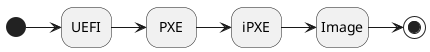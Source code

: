 @startuml network-boot-state

hide empty description

state "UEFI" as uefi
state "PXE" as pxe
state "iPXE" as ipxe
state "Image" as image

[*] -> uefi
uefi -> pxe
pxe -> ipxe
ipxe -> image
image -> [*]

@enduml

